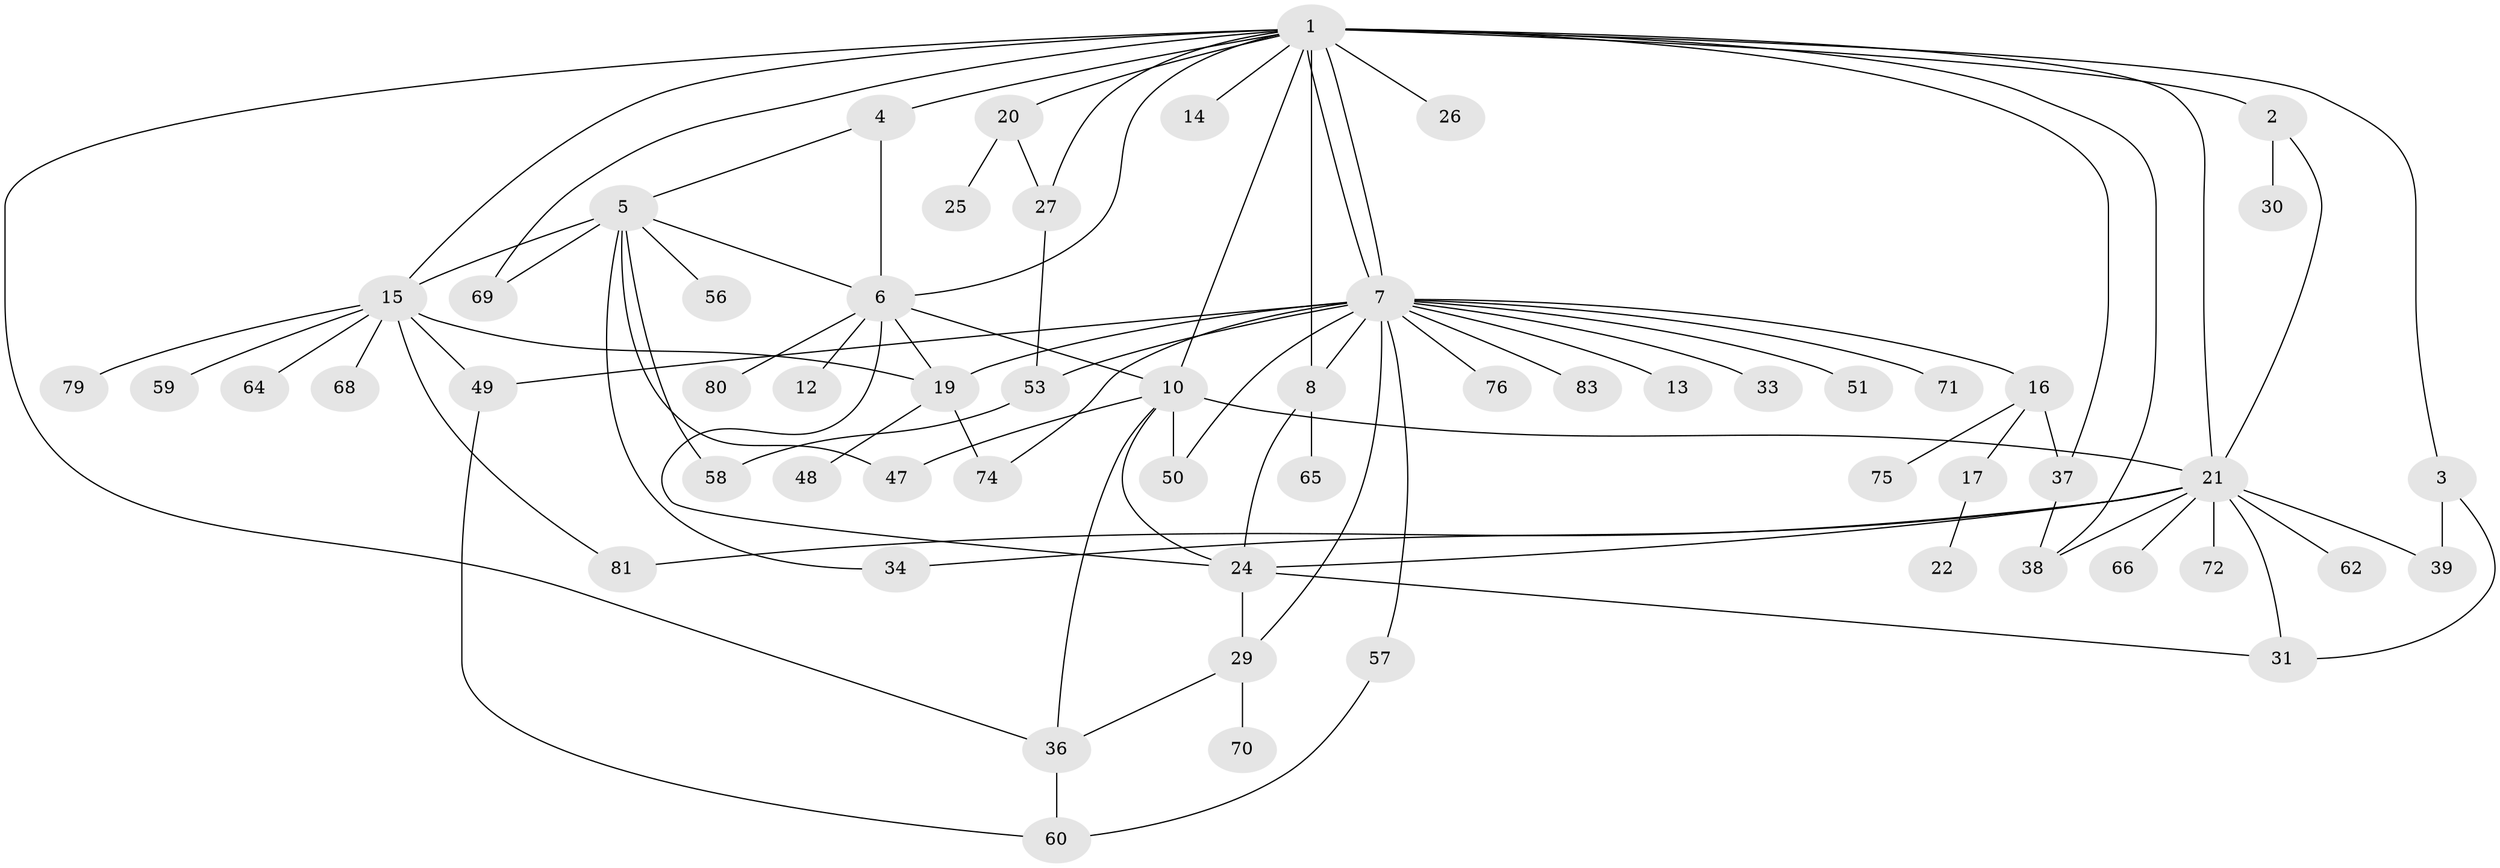 // original degree distribution, {20: 0.012048192771084338, 3: 0.13253012048192772, 4: 0.0963855421686747, 9: 0.012048192771084338, 5: 0.012048192771084338, 18: 0.012048192771084338, 7: 0.024096385542168676, 1: 0.43373493975903615, 2: 0.21686746987951808, 10: 0.012048192771084338, 6: 0.024096385542168676, 13: 0.012048192771084338}
// Generated by graph-tools (version 1.1) at 2025/11/02/27/25 16:11:13]
// undirected, 59 vertices, 92 edges
graph export_dot {
graph [start="1"]
  node [color=gray90,style=filled];
  1 [super="+73"];
  2;
  3 [super="+11"];
  4 [super="+32"];
  5 [super="+41"];
  6 [super="+9"];
  7 [super="+63"];
  8 [super="+44"];
  10 [super="+23"];
  12 [super="+18"];
  13;
  14;
  15 [super="+42"];
  16 [super="+45"];
  17;
  19;
  20 [super="+43"];
  21 [super="+52"];
  22 [super="+54"];
  24 [super="+82"];
  25 [super="+28"];
  26;
  27 [super="+35"];
  29 [super="+46"];
  30;
  31;
  33;
  34;
  36 [super="+40"];
  37 [super="+77"];
  38 [super="+67"];
  39;
  47 [super="+61"];
  48;
  49 [super="+78"];
  50;
  51;
  53 [super="+55"];
  56;
  57;
  58;
  59;
  60;
  62;
  64;
  65;
  66;
  68;
  69;
  70;
  71;
  72;
  74;
  75;
  76;
  79;
  80;
  81;
  83;
  1 -- 2;
  1 -- 3;
  1 -- 4;
  1 -- 6;
  1 -- 7;
  1 -- 7;
  1 -- 8 [weight=2];
  1 -- 10;
  1 -- 14;
  1 -- 15;
  1 -- 20;
  1 -- 21;
  1 -- 26;
  1 -- 36;
  1 -- 38;
  1 -- 69;
  1 -- 37;
  1 -- 27;
  2 -- 21;
  2 -- 30;
  3 -- 31;
  3 -- 39;
  4 -- 5;
  4 -- 6;
  5 -- 15;
  5 -- 34;
  5 -- 47;
  5 -- 56;
  5 -- 58;
  5 -- 69;
  5 -- 6;
  6 -- 12;
  6 -- 80;
  6 -- 24;
  6 -- 19;
  6 -- 10 [weight=2];
  7 -- 13;
  7 -- 16;
  7 -- 19;
  7 -- 29;
  7 -- 33;
  7 -- 49;
  7 -- 50;
  7 -- 51;
  7 -- 57;
  7 -- 71;
  7 -- 74;
  7 -- 76;
  7 -- 83;
  7 -- 8;
  7 -- 53;
  8 -- 24;
  8 -- 65;
  10 -- 21;
  10 -- 47;
  10 -- 50;
  10 -- 24;
  10 -- 36;
  15 -- 19;
  15 -- 49;
  15 -- 59;
  15 -- 64;
  15 -- 68;
  15 -- 79;
  15 -- 81;
  16 -- 17;
  16 -- 37;
  16 -- 75;
  17 -- 22;
  19 -- 48;
  19 -- 74;
  20 -- 25;
  20 -- 27;
  21 -- 24;
  21 -- 31;
  21 -- 34;
  21 -- 38;
  21 -- 39;
  21 -- 62;
  21 -- 66;
  21 -- 72;
  21 -- 81;
  24 -- 31;
  24 -- 29;
  27 -- 53;
  29 -- 70;
  29 -- 36;
  36 -- 60;
  37 -- 38;
  49 -- 60;
  53 -- 58;
  57 -- 60;
}

